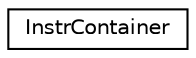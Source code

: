 digraph "Graphical Class Hierarchy"
{
 // LATEX_PDF_SIZE
  edge [fontname="Helvetica",fontsize="10",labelfontname="Helvetica",labelfontsize="10"];
  node [fontname="Helvetica",fontsize="10",shape=record];
  rankdir="LR";
  Node0 [label="InstrContainer",height=0.2,width=0.4,color="black", fillcolor="white", style="filled",URL="$class_instr_container.html",tooltip=" "];
}
